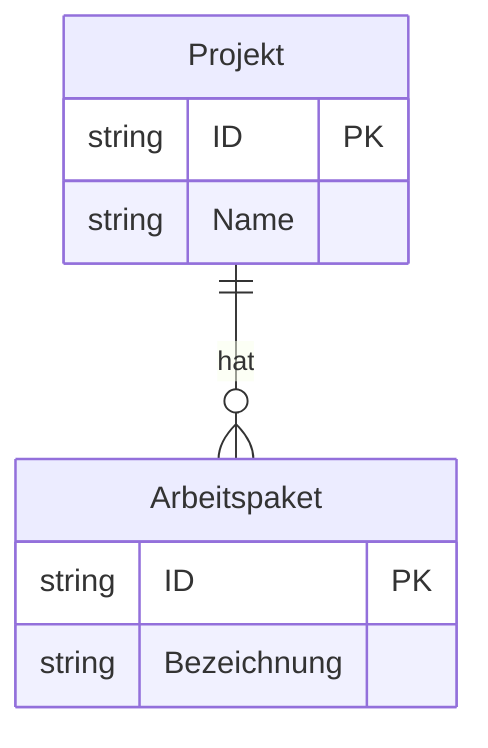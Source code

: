 erDiagram

    Projekt {
        string ID PK
        string Name
    }

    Arbeitspaket {
        string ID PK
        string Bezeichnung
    }

    Projekt ||--o{ Arbeitspaket : hat